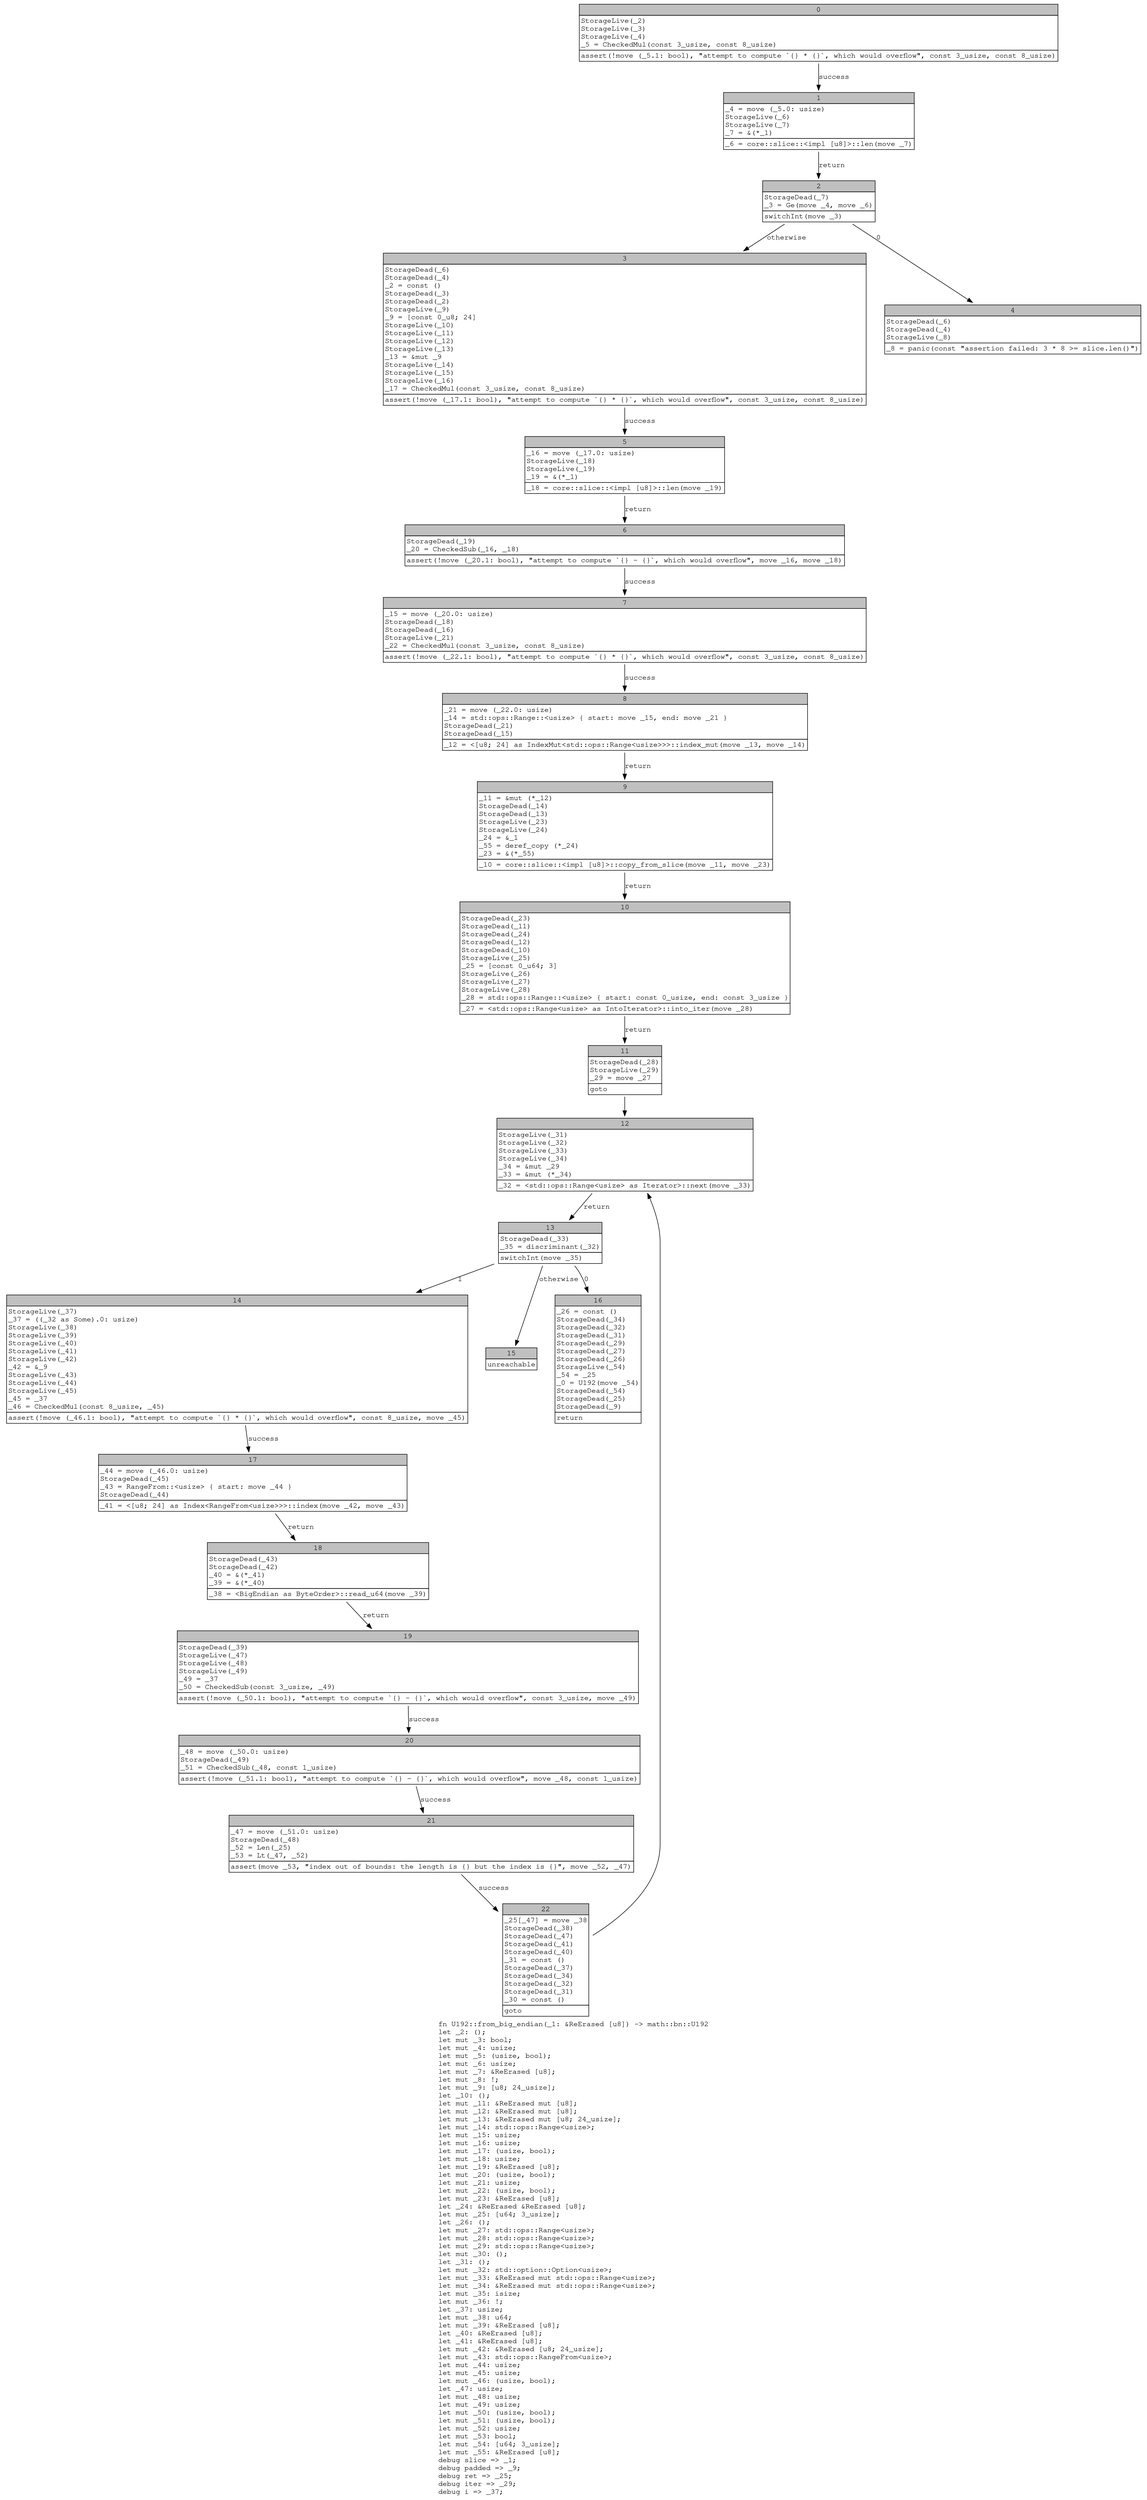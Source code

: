 digraph Mir_0_14542 {
    graph [fontname="Courier, monospace"];
    node [fontname="Courier, monospace"];
    edge [fontname="Courier, monospace"];
    label=<fn U192::from_big_endian(_1: &amp;ReErased [u8]) -&gt; math::bn::U192<br align="left"/>let _2: ();<br align="left"/>let mut _3: bool;<br align="left"/>let mut _4: usize;<br align="left"/>let mut _5: (usize, bool);<br align="left"/>let mut _6: usize;<br align="left"/>let mut _7: &amp;ReErased [u8];<br align="left"/>let mut _8: !;<br align="left"/>let mut _9: [u8; 24_usize];<br align="left"/>let _10: ();<br align="left"/>let mut _11: &amp;ReErased mut [u8];<br align="left"/>let mut _12: &amp;ReErased mut [u8];<br align="left"/>let mut _13: &amp;ReErased mut [u8; 24_usize];<br align="left"/>let mut _14: std::ops::Range&lt;usize&gt;;<br align="left"/>let mut _15: usize;<br align="left"/>let mut _16: usize;<br align="left"/>let mut _17: (usize, bool);<br align="left"/>let mut _18: usize;<br align="left"/>let mut _19: &amp;ReErased [u8];<br align="left"/>let mut _20: (usize, bool);<br align="left"/>let mut _21: usize;<br align="left"/>let mut _22: (usize, bool);<br align="left"/>let mut _23: &amp;ReErased [u8];<br align="left"/>let _24: &amp;ReErased &amp;ReErased [u8];<br align="left"/>let mut _25: [u64; 3_usize];<br align="left"/>let _26: ();<br align="left"/>let mut _27: std::ops::Range&lt;usize&gt;;<br align="left"/>let mut _28: std::ops::Range&lt;usize&gt;;<br align="left"/>let mut _29: std::ops::Range&lt;usize&gt;;<br align="left"/>let mut _30: ();<br align="left"/>let _31: ();<br align="left"/>let mut _32: std::option::Option&lt;usize&gt;;<br align="left"/>let mut _33: &amp;ReErased mut std::ops::Range&lt;usize&gt;;<br align="left"/>let mut _34: &amp;ReErased mut std::ops::Range&lt;usize&gt;;<br align="left"/>let mut _35: isize;<br align="left"/>let mut _36: !;<br align="left"/>let _37: usize;<br align="left"/>let mut _38: u64;<br align="left"/>let mut _39: &amp;ReErased [u8];<br align="left"/>let _40: &amp;ReErased [u8];<br align="left"/>let _41: &amp;ReErased [u8];<br align="left"/>let mut _42: &amp;ReErased [u8; 24_usize];<br align="left"/>let mut _43: std::ops::RangeFrom&lt;usize&gt;;<br align="left"/>let mut _44: usize;<br align="left"/>let mut _45: usize;<br align="left"/>let mut _46: (usize, bool);<br align="left"/>let _47: usize;<br align="left"/>let mut _48: usize;<br align="left"/>let mut _49: usize;<br align="left"/>let mut _50: (usize, bool);<br align="left"/>let mut _51: (usize, bool);<br align="left"/>let mut _52: usize;<br align="left"/>let mut _53: bool;<br align="left"/>let mut _54: [u64; 3_usize];<br align="left"/>let mut _55: &amp;ReErased [u8];<br align="left"/>debug slice =&gt; _1;<br align="left"/>debug padded =&gt; _9;<br align="left"/>debug ret =&gt; _25;<br align="left"/>debug iter =&gt; _29;<br align="left"/>debug i =&gt; _37;<br align="left"/>>;
    bb0__0_14542 [shape="none", label=<<table border="0" cellborder="1" cellspacing="0"><tr><td bgcolor="gray" align="center" colspan="1">0</td></tr><tr><td align="left" balign="left">StorageLive(_2)<br/>StorageLive(_3)<br/>StorageLive(_4)<br/>_5 = CheckedMul(const 3_usize, const 8_usize)<br/></td></tr><tr><td align="left">assert(!move (_5.1: bool), &quot;attempt to compute `{} * {}`, which would overflow&quot;, const 3_usize, const 8_usize)</td></tr></table>>];
    bb1__0_14542 [shape="none", label=<<table border="0" cellborder="1" cellspacing="0"><tr><td bgcolor="gray" align="center" colspan="1">1</td></tr><tr><td align="left" balign="left">_4 = move (_5.0: usize)<br/>StorageLive(_6)<br/>StorageLive(_7)<br/>_7 = &amp;(*_1)<br/></td></tr><tr><td align="left">_6 = core::slice::&lt;impl [u8]&gt;::len(move _7)</td></tr></table>>];
    bb2__0_14542 [shape="none", label=<<table border="0" cellborder="1" cellspacing="0"><tr><td bgcolor="gray" align="center" colspan="1">2</td></tr><tr><td align="left" balign="left">StorageDead(_7)<br/>_3 = Ge(move _4, move _6)<br/></td></tr><tr><td align="left">switchInt(move _3)</td></tr></table>>];
    bb3__0_14542 [shape="none", label=<<table border="0" cellborder="1" cellspacing="0"><tr><td bgcolor="gray" align="center" colspan="1">3</td></tr><tr><td align="left" balign="left">StorageDead(_6)<br/>StorageDead(_4)<br/>_2 = const ()<br/>StorageDead(_3)<br/>StorageDead(_2)<br/>StorageLive(_9)<br/>_9 = [const 0_u8; 24]<br/>StorageLive(_10)<br/>StorageLive(_11)<br/>StorageLive(_12)<br/>StorageLive(_13)<br/>_13 = &amp;mut _9<br/>StorageLive(_14)<br/>StorageLive(_15)<br/>StorageLive(_16)<br/>_17 = CheckedMul(const 3_usize, const 8_usize)<br/></td></tr><tr><td align="left">assert(!move (_17.1: bool), &quot;attempt to compute `{} * {}`, which would overflow&quot;, const 3_usize, const 8_usize)</td></tr></table>>];
    bb4__0_14542 [shape="none", label=<<table border="0" cellborder="1" cellspacing="0"><tr><td bgcolor="gray" align="center" colspan="1">4</td></tr><tr><td align="left" balign="left">StorageDead(_6)<br/>StorageDead(_4)<br/>StorageLive(_8)<br/></td></tr><tr><td align="left">_8 = panic(const &quot;assertion failed: 3 * 8 &gt;= slice.len()&quot;)</td></tr></table>>];
    bb5__0_14542 [shape="none", label=<<table border="0" cellborder="1" cellspacing="0"><tr><td bgcolor="gray" align="center" colspan="1">5</td></tr><tr><td align="left" balign="left">_16 = move (_17.0: usize)<br/>StorageLive(_18)<br/>StorageLive(_19)<br/>_19 = &amp;(*_1)<br/></td></tr><tr><td align="left">_18 = core::slice::&lt;impl [u8]&gt;::len(move _19)</td></tr></table>>];
    bb6__0_14542 [shape="none", label=<<table border="0" cellborder="1" cellspacing="0"><tr><td bgcolor="gray" align="center" colspan="1">6</td></tr><tr><td align="left" balign="left">StorageDead(_19)<br/>_20 = CheckedSub(_16, _18)<br/></td></tr><tr><td align="left">assert(!move (_20.1: bool), &quot;attempt to compute `{} - {}`, which would overflow&quot;, move _16, move _18)</td></tr></table>>];
    bb7__0_14542 [shape="none", label=<<table border="0" cellborder="1" cellspacing="0"><tr><td bgcolor="gray" align="center" colspan="1">7</td></tr><tr><td align="left" balign="left">_15 = move (_20.0: usize)<br/>StorageDead(_18)<br/>StorageDead(_16)<br/>StorageLive(_21)<br/>_22 = CheckedMul(const 3_usize, const 8_usize)<br/></td></tr><tr><td align="left">assert(!move (_22.1: bool), &quot;attempt to compute `{} * {}`, which would overflow&quot;, const 3_usize, const 8_usize)</td></tr></table>>];
    bb8__0_14542 [shape="none", label=<<table border="0" cellborder="1" cellspacing="0"><tr><td bgcolor="gray" align="center" colspan="1">8</td></tr><tr><td align="left" balign="left">_21 = move (_22.0: usize)<br/>_14 = std::ops::Range::&lt;usize&gt; { start: move _15, end: move _21 }<br/>StorageDead(_21)<br/>StorageDead(_15)<br/></td></tr><tr><td align="left">_12 = &lt;[u8; 24] as IndexMut&lt;std::ops::Range&lt;usize&gt;&gt;&gt;::index_mut(move _13, move _14)</td></tr></table>>];
    bb9__0_14542 [shape="none", label=<<table border="0" cellborder="1" cellspacing="0"><tr><td bgcolor="gray" align="center" colspan="1">9</td></tr><tr><td align="left" balign="left">_11 = &amp;mut (*_12)<br/>StorageDead(_14)<br/>StorageDead(_13)<br/>StorageLive(_23)<br/>StorageLive(_24)<br/>_24 = &amp;_1<br/>_55 = deref_copy (*_24)<br/>_23 = &amp;(*_55)<br/></td></tr><tr><td align="left">_10 = core::slice::&lt;impl [u8]&gt;::copy_from_slice(move _11, move _23)</td></tr></table>>];
    bb10__0_14542 [shape="none", label=<<table border="0" cellborder="1" cellspacing="0"><tr><td bgcolor="gray" align="center" colspan="1">10</td></tr><tr><td align="left" balign="left">StorageDead(_23)<br/>StorageDead(_11)<br/>StorageDead(_24)<br/>StorageDead(_12)<br/>StorageDead(_10)<br/>StorageLive(_25)<br/>_25 = [const 0_u64; 3]<br/>StorageLive(_26)<br/>StorageLive(_27)<br/>StorageLive(_28)<br/>_28 = std::ops::Range::&lt;usize&gt; { start: const 0_usize, end: const 3_usize }<br/></td></tr><tr><td align="left">_27 = &lt;std::ops::Range&lt;usize&gt; as IntoIterator&gt;::into_iter(move _28)</td></tr></table>>];
    bb11__0_14542 [shape="none", label=<<table border="0" cellborder="1" cellspacing="0"><tr><td bgcolor="gray" align="center" colspan="1">11</td></tr><tr><td align="left" balign="left">StorageDead(_28)<br/>StorageLive(_29)<br/>_29 = move _27<br/></td></tr><tr><td align="left">goto</td></tr></table>>];
    bb12__0_14542 [shape="none", label=<<table border="0" cellborder="1" cellspacing="0"><tr><td bgcolor="gray" align="center" colspan="1">12</td></tr><tr><td align="left" balign="left">StorageLive(_31)<br/>StorageLive(_32)<br/>StorageLive(_33)<br/>StorageLive(_34)<br/>_34 = &amp;mut _29<br/>_33 = &amp;mut (*_34)<br/></td></tr><tr><td align="left">_32 = &lt;std::ops::Range&lt;usize&gt; as Iterator&gt;::next(move _33)</td></tr></table>>];
    bb13__0_14542 [shape="none", label=<<table border="0" cellborder="1" cellspacing="0"><tr><td bgcolor="gray" align="center" colspan="1">13</td></tr><tr><td align="left" balign="left">StorageDead(_33)<br/>_35 = discriminant(_32)<br/></td></tr><tr><td align="left">switchInt(move _35)</td></tr></table>>];
    bb14__0_14542 [shape="none", label=<<table border="0" cellborder="1" cellspacing="0"><tr><td bgcolor="gray" align="center" colspan="1">14</td></tr><tr><td align="left" balign="left">StorageLive(_37)<br/>_37 = ((_32 as Some).0: usize)<br/>StorageLive(_38)<br/>StorageLive(_39)<br/>StorageLive(_40)<br/>StorageLive(_41)<br/>StorageLive(_42)<br/>_42 = &amp;_9<br/>StorageLive(_43)<br/>StorageLive(_44)<br/>StorageLive(_45)<br/>_45 = _37<br/>_46 = CheckedMul(const 8_usize, _45)<br/></td></tr><tr><td align="left">assert(!move (_46.1: bool), &quot;attempt to compute `{} * {}`, which would overflow&quot;, const 8_usize, move _45)</td></tr></table>>];
    bb15__0_14542 [shape="none", label=<<table border="0" cellborder="1" cellspacing="0"><tr><td bgcolor="gray" align="center" colspan="1">15</td></tr><tr><td align="left">unreachable</td></tr></table>>];
    bb16__0_14542 [shape="none", label=<<table border="0" cellborder="1" cellspacing="0"><tr><td bgcolor="gray" align="center" colspan="1">16</td></tr><tr><td align="left" balign="left">_26 = const ()<br/>StorageDead(_34)<br/>StorageDead(_32)<br/>StorageDead(_31)<br/>StorageDead(_29)<br/>StorageDead(_27)<br/>StorageDead(_26)<br/>StorageLive(_54)<br/>_54 = _25<br/>_0 = U192(move _54)<br/>StorageDead(_54)<br/>StorageDead(_25)<br/>StorageDead(_9)<br/></td></tr><tr><td align="left">return</td></tr></table>>];
    bb17__0_14542 [shape="none", label=<<table border="0" cellborder="1" cellspacing="0"><tr><td bgcolor="gray" align="center" colspan="1">17</td></tr><tr><td align="left" balign="left">_44 = move (_46.0: usize)<br/>StorageDead(_45)<br/>_43 = RangeFrom::&lt;usize&gt; { start: move _44 }<br/>StorageDead(_44)<br/></td></tr><tr><td align="left">_41 = &lt;[u8; 24] as Index&lt;RangeFrom&lt;usize&gt;&gt;&gt;::index(move _42, move _43)</td></tr></table>>];
    bb18__0_14542 [shape="none", label=<<table border="0" cellborder="1" cellspacing="0"><tr><td bgcolor="gray" align="center" colspan="1">18</td></tr><tr><td align="left" balign="left">StorageDead(_43)<br/>StorageDead(_42)<br/>_40 = &amp;(*_41)<br/>_39 = &amp;(*_40)<br/></td></tr><tr><td align="left">_38 = &lt;BigEndian as ByteOrder&gt;::read_u64(move _39)</td></tr></table>>];
    bb19__0_14542 [shape="none", label=<<table border="0" cellborder="1" cellspacing="0"><tr><td bgcolor="gray" align="center" colspan="1">19</td></tr><tr><td align="left" balign="left">StorageDead(_39)<br/>StorageLive(_47)<br/>StorageLive(_48)<br/>StorageLive(_49)<br/>_49 = _37<br/>_50 = CheckedSub(const 3_usize, _49)<br/></td></tr><tr><td align="left">assert(!move (_50.1: bool), &quot;attempt to compute `{} - {}`, which would overflow&quot;, const 3_usize, move _49)</td></tr></table>>];
    bb20__0_14542 [shape="none", label=<<table border="0" cellborder="1" cellspacing="0"><tr><td bgcolor="gray" align="center" colspan="1">20</td></tr><tr><td align="left" balign="left">_48 = move (_50.0: usize)<br/>StorageDead(_49)<br/>_51 = CheckedSub(_48, const 1_usize)<br/></td></tr><tr><td align="left">assert(!move (_51.1: bool), &quot;attempt to compute `{} - {}`, which would overflow&quot;, move _48, const 1_usize)</td></tr></table>>];
    bb21__0_14542 [shape="none", label=<<table border="0" cellborder="1" cellspacing="0"><tr><td bgcolor="gray" align="center" colspan="1">21</td></tr><tr><td align="left" balign="left">_47 = move (_51.0: usize)<br/>StorageDead(_48)<br/>_52 = Len(_25)<br/>_53 = Lt(_47, _52)<br/></td></tr><tr><td align="left">assert(move _53, &quot;index out of bounds: the length is {} but the index is {}&quot;, move _52, _47)</td></tr></table>>];
    bb22__0_14542 [shape="none", label=<<table border="0" cellborder="1" cellspacing="0"><tr><td bgcolor="gray" align="center" colspan="1">22</td></tr><tr><td align="left" balign="left">_25[_47] = move _38<br/>StorageDead(_38)<br/>StorageDead(_47)<br/>StorageDead(_41)<br/>StorageDead(_40)<br/>_31 = const ()<br/>StorageDead(_37)<br/>StorageDead(_34)<br/>StorageDead(_32)<br/>StorageDead(_31)<br/>_30 = const ()<br/></td></tr><tr><td align="left">goto</td></tr></table>>];
    bb0__0_14542 -> bb1__0_14542 [label="success"];
    bb1__0_14542 -> bb2__0_14542 [label="return"];
    bb2__0_14542 -> bb4__0_14542 [label="0"];
    bb2__0_14542 -> bb3__0_14542 [label="otherwise"];
    bb3__0_14542 -> bb5__0_14542 [label="success"];
    bb5__0_14542 -> bb6__0_14542 [label="return"];
    bb6__0_14542 -> bb7__0_14542 [label="success"];
    bb7__0_14542 -> bb8__0_14542 [label="success"];
    bb8__0_14542 -> bb9__0_14542 [label="return"];
    bb9__0_14542 -> bb10__0_14542 [label="return"];
    bb10__0_14542 -> bb11__0_14542 [label="return"];
    bb11__0_14542 -> bb12__0_14542 [label=""];
    bb12__0_14542 -> bb13__0_14542 [label="return"];
    bb13__0_14542 -> bb16__0_14542 [label="0"];
    bb13__0_14542 -> bb14__0_14542 [label="1"];
    bb13__0_14542 -> bb15__0_14542 [label="otherwise"];
    bb14__0_14542 -> bb17__0_14542 [label="success"];
    bb17__0_14542 -> bb18__0_14542 [label="return"];
    bb18__0_14542 -> bb19__0_14542 [label="return"];
    bb19__0_14542 -> bb20__0_14542 [label="success"];
    bb20__0_14542 -> bb21__0_14542 [label="success"];
    bb21__0_14542 -> bb22__0_14542 [label="success"];
    bb22__0_14542 -> bb12__0_14542 [label=""];
}
